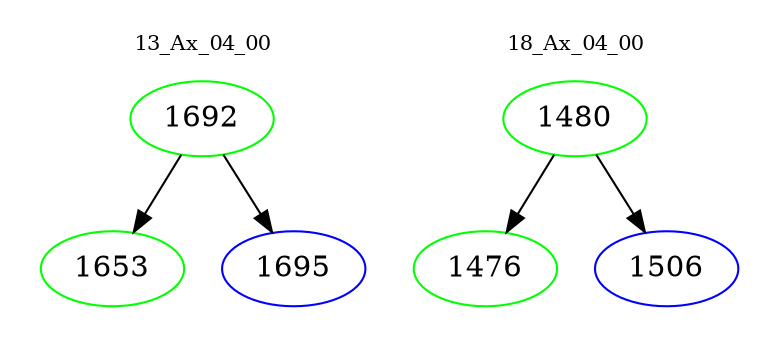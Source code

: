 digraph{
subgraph cluster_0 {
color = white
label = "13_Ax_04_00";
fontsize=10;
T0_1692 [label="1692", color="green"]
T0_1692 -> T0_1653 [color="black"]
T0_1653 [label="1653", color="green"]
T0_1692 -> T0_1695 [color="black"]
T0_1695 [label="1695", color="blue"]
}
subgraph cluster_1 {
color = white
label = "18_Ax_04_00";
fontsize=10;
T1_1480 [label="1480", color="green"]
T1_1480 -> T1_1476 [color="black"]
T1_1476 [label="1476", color="green"]
T1_1480 -> T1_1506 [color="black"]
T1_1506 [label="1506", color="blue"]
}
}
